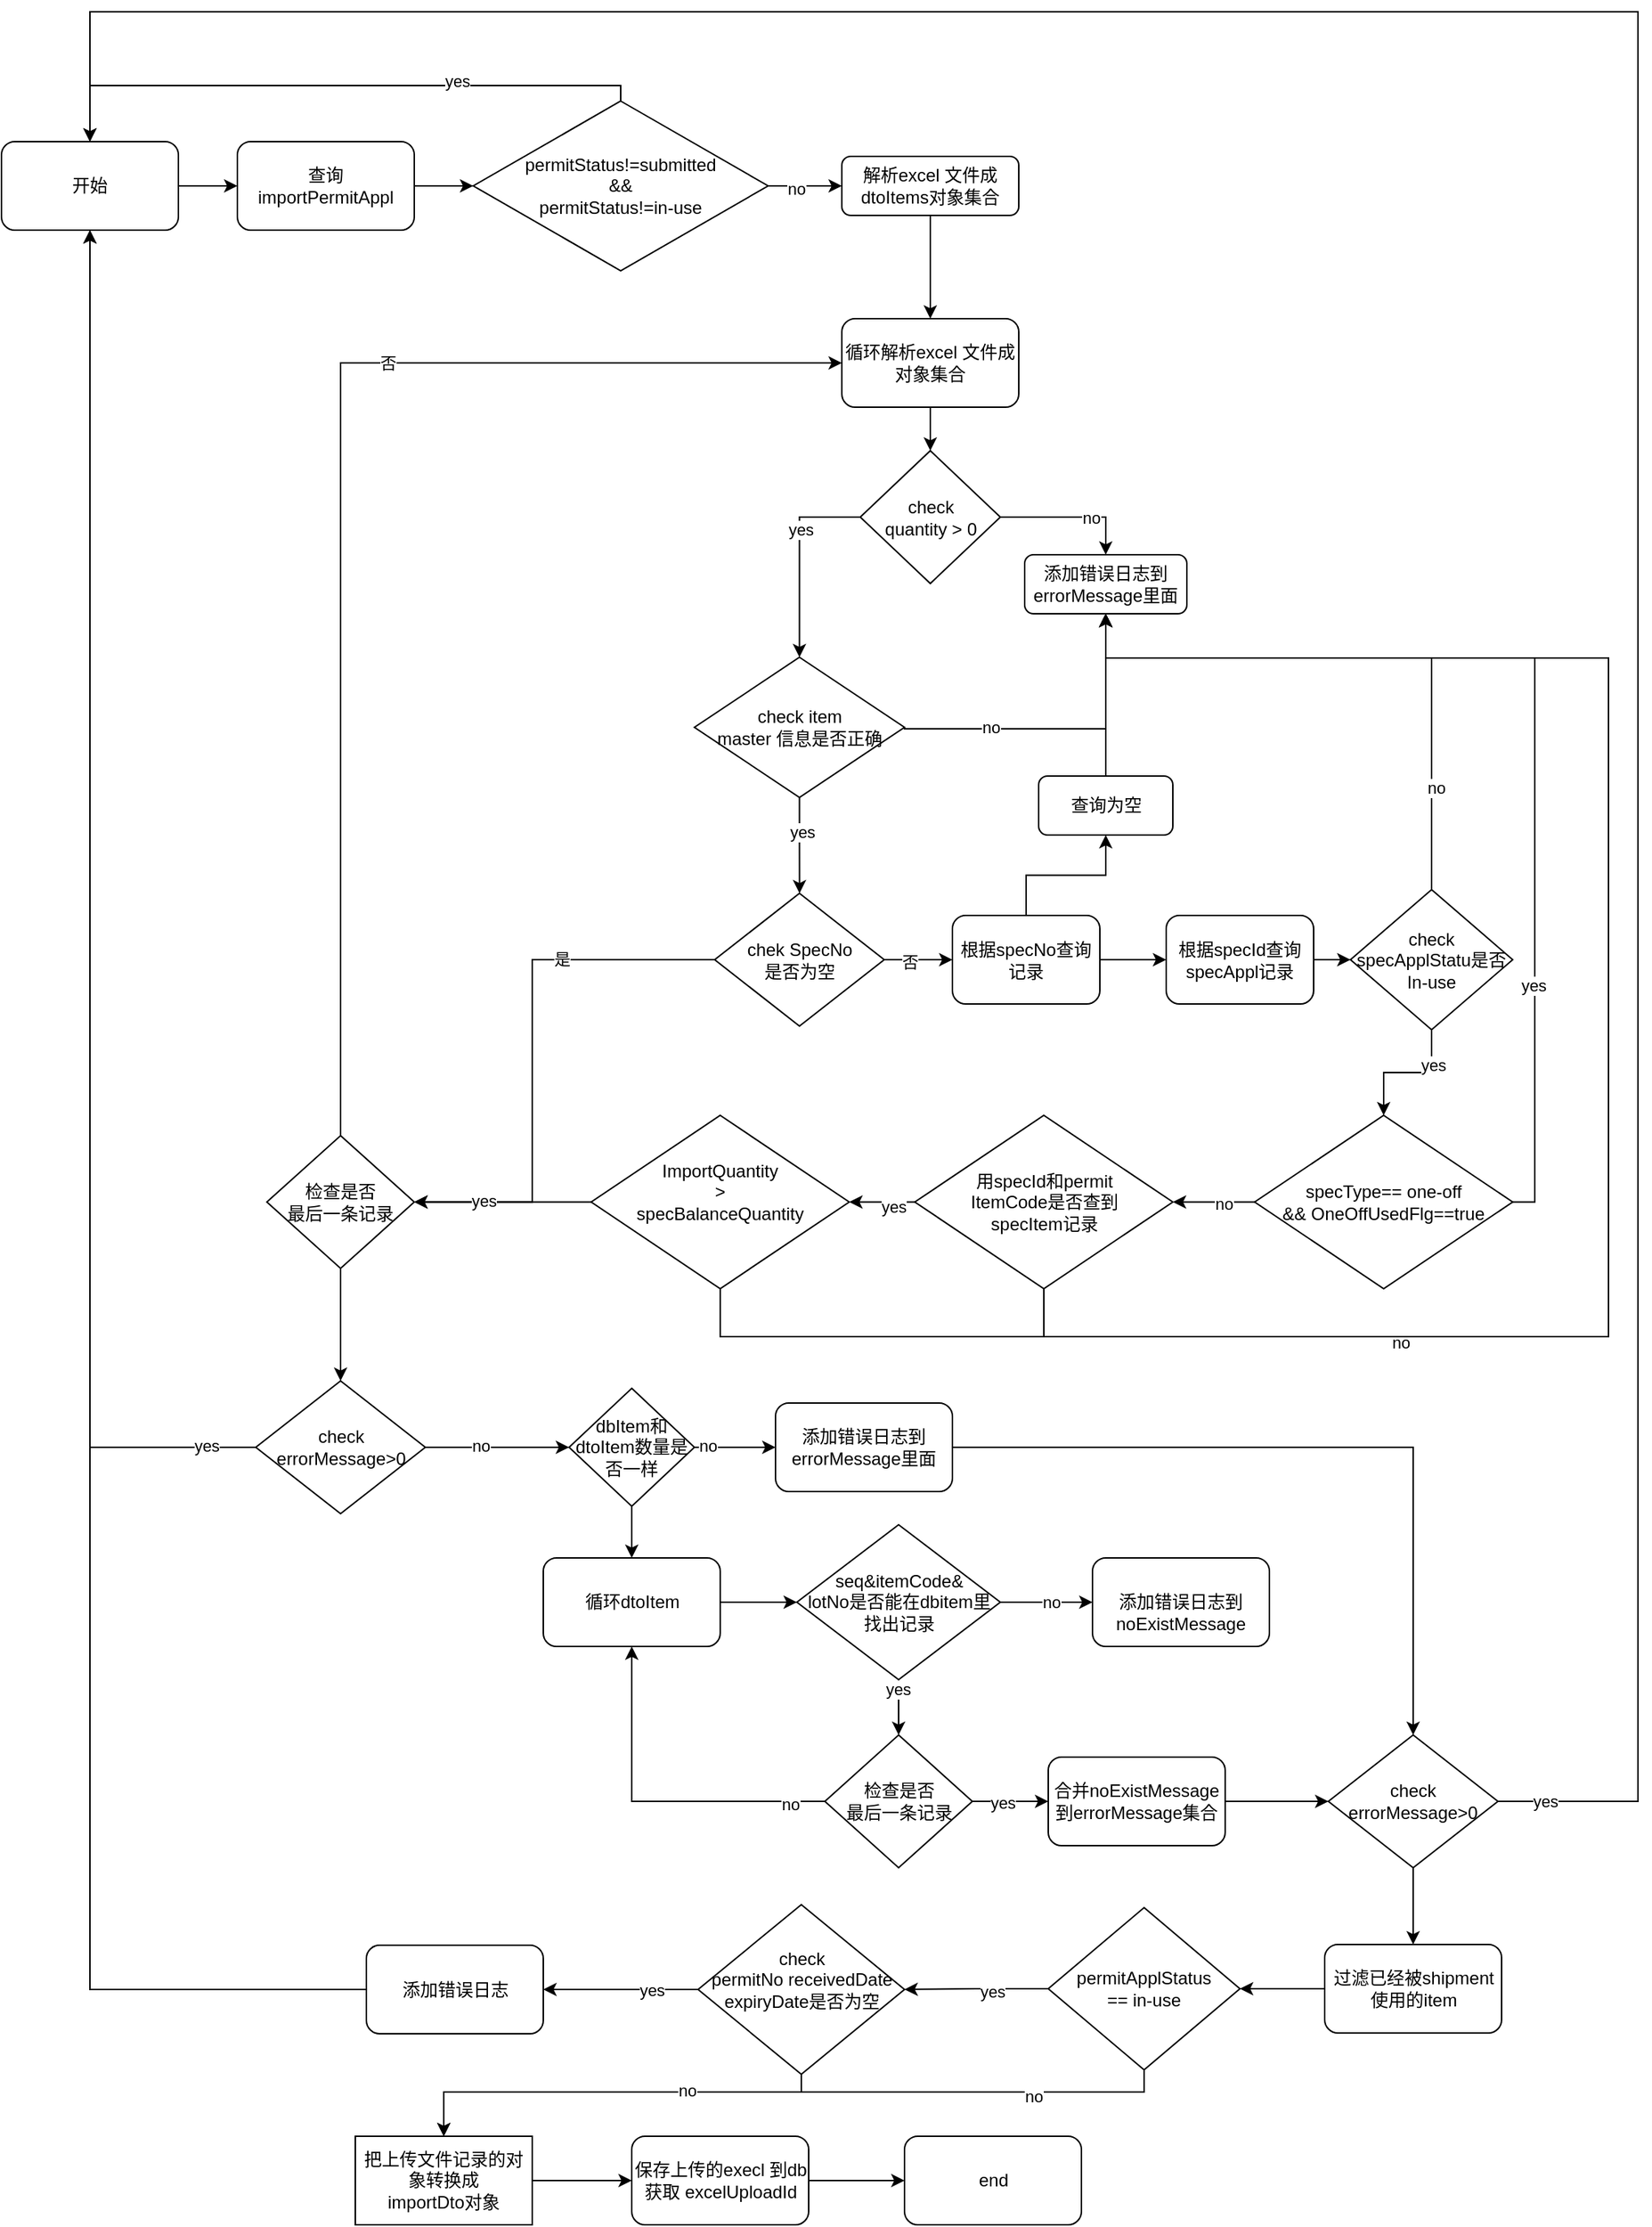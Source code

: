 <mxfile version="20.4.1" type="github">
  <diagram id="C5RBs43oDa-KdzZeNtuy" name="Page-1">
    <mxGraphModel dx="1422" dy="780" grid="1" gridSize="10" guides="1" tooltips="1" connect="1" arrows="1" fold="1" page="1" pageScale="1" pageWidth="1169" pageHeight="1654" math="0" shadow="0">
      <root>
        <mxCell id="WIyWlLk6GJQsqaUBKTNV-0" />
        <mxCell id="WIyWlLk6GJQsqaUBKTNV-1" parent="WIyWlLk6GJQsqaUBKTNV-0" />
        <mxCell id="nQuOsH5TMNyaBFGdxfSk-2" value="" style="edgeStyle=orthogonalEdgeStyle;rounded=0;orthogonalLoop=1;jettySize=auto;html=1;" parent="WIyWlLk6GJQsqaUBKTNV-1" source="nQuOsH5TMNyaBFGdxfSk-0" target="nQuOsH5TMNyaBFGdxfSk-1" edge="1">
          <mxGeometry relative="1" as="geometry" />
        </mxCell>
        <mxCell id="nQuOsH5TMNyaBFGdxfSk-0" value="开始" style="rounded=1;whiteSpace=wrap;html=1;" parent="WIyWlLk6GJQsqaUBKTNV-1" vertex="1">
          <mxGeometry x="20" y="158" width="120" height="60" as="geometry" />
        </mxCell>
        <mxCell id="nQuOsH5TMNyaBFGdxfSk-4" value="" style="edgeStyle=orthogonalEdgeStyle;rounded=0;orthogonalLoop=1;jettySize=auto;html=1;" parent="WIyWlLk6GJQsqaUBKTNV-1" source="nQuOsH5TMNyaBFGdxfSk-1" target="nQuOsH5TMNyaBFGdxfSk-3" edge="1">
          <mxGeometry relative="1" as="geometry" />
        </mxCell>
        <mxCell id="nQuOsH5TMNyaBFGdxfSk-1" value="&lt;div&gt;查询&lt;/div&gt;&lt;div&gt;importPermitAppl&lt;br&gt;&lt;/div&gt;" style="rounded=1;whiteSpace=wrap;html=1;" parent="WIyWlLk6GJQsqaUBKTNV-1" vertex="1">
          <mxGeometry x="180" y="158" width="120" height="60" as="geometry" />
        </mxCell>
        <mxCell id="nQuOsH5TMNyaBFGdxfSk-5" style="edgeStyle=orthogonalEdgeStyle;rounded=0;orthogonalLoop=1;jettySize=auto;html=1;exitX=0.5;exitY=0;exitDx=0;exitDy=0;entryX=0.5;entryY=0;entryDx=0;entryDy=0;" parent="WIyWlLk6GJQsqaUBKTNV-1" source="nQuOsH5TMNyaBFGdxfSk-3" target="nQuOsH5TMNyaBFGdxfSk-0" edge="1">
          <mxGeometry relative="1" as="geometry">
            <Array as="points">
              <mxPoint x="440" y="120" />
              <mxPoint x="80" y="120" />
            </Array>
          </mxGeometry>
        </mxCell>
        <mxCell id="nQuOsH5TMNyaBFGdxfSk-6" value="yes" style="edgeLabel;html=1;align=center;verticalAlign=middle;resizable=0;points=[];" parent="nQuOsH5TMNyaBFGdxfSk-5" vertex="1" connectable="0">
          <mxGeometry x="-0.399" y="-3" relative="1" as="geometry">
            <mxPoint x="1" as="offset" />
          </mxGeometry>
        </mxCell>
        <mxCell id="nQuOsH5TMNyaBFGdxfSk-8" value="" style="edgeStyle=orthogonalEdgeStyle;rounded=0;orthogonalLoop=1;jettySize=auto;html=1;entryX=0;entryY=0.5;entryDx=0;entryDy=0;" parent="WIyWlLk6GJQsqaUBKTNV-1" source="nQuOsH5TMNyaBFGdxfSk-3" target="nQuOsH5TMNyaBFGdxfSk-11" edge="1">
          <mxGeometry relative="1" as="geometry">
            <mxPoint x="720" y="188" as="targetPoint" />
          </mxGeometry>
        </mxCell>
        <mxCell id="nQuOsH5TMNyaBFGdxfSk-9" value="no" style="edgeLabel;html=1;align=center;verticalAlign=middle;resizable=0;points=[];" parent="nQuOsH5TMNyaBFGdxfSk-8" vertex="1" connectable="0">
          <mxGeometry x="-0.233" y="-2" relative="1" as="geometry">
            <mxPoint as="offset" />
          </mxGeometry>
        </mxCell>
        <mxCell id="nQuOsH5TMNyaBFGdxfSk-3" value="&lt;div&gt;permitStatus!=submitted&lt;/div&gt;&lt;div&gt;&amp;amp;&amp;amp;&lt;/div&gt;&lt;div&gt;permitStatus!=in-use&lt;/div&gt;" style="rhombus;whiteSpace=wrap;html=1;" parent="WIyWlLk6GJQsqaUBKTNV-1" vertex="1">
          <mxGeometry x="340" y="130.5" width="200" height="115" as="geometry" />
        </mxCell>
        <mxCell id="nQuOsH5TMNyaBFGdxfSk-58" value="" style="edgeStyle=orthogonalEdgeStyle;rounded=0;orthogonalLoop=1;jettySize=auto;html=1;" parent="WIyWlLk6GJQsqaUBKTNV-1" source="nQuOsH5TMNyaBFGdxfSk-11" target="nQuOsH5TMNyaBFGdxfSk-25" edge="1">
          <mxGeometry relative="1" as="geometry" />
        </mxCell>
        <mxCell id="nQuOsH5TMNyaBFGdxfSk-11" value="解析excel 文件成dtoItems对象集合" style="rounded=1;whiteSpace=wrap;html=1;fontSize=12;glass=0;strokeWidth=1;shadow=0;" parent="WIyWlLk6GJQsqaUBKTNV-1" vertex="1">
          <mxGeometry x="590" y="168" width="120" height="40" as="geometry" />
        </mxCell>
        <mxCell id="nQuOsH5TMNyaBFGdxfSk-13" value="" style="edgeStyle=orthogonalEdgeStyle;rounded=0;orthogonalLoop=1;jettySize=auto;html=1;entryX=0.5;entryY=0;entryDx=0;entryDy=0;" parent="WIyWlLk6GJQsqaUBKTNV-1" source="nQuOsH5TMNyaBFGdxfSk-17" target="nQuOsH5TMNyaBFGdxfSk-23" edge="1">
          <mxGeometry relative="1" as="geometry">
            <mxPoint x="510" y="323" as="targetPoint" />
          </mxGeometry>
        </mxCell>
        <mxCell id="nQuOsH5TMNyaBFGdxfSk-14" value="no" style="edgeLabel;html=1;align=center;verticalAlign=middle;resizable=0;points=[];" parent="nQuOsH5TMNyaBFGdxfSk-13" vertex="1" connectable="0">
          <mxGeometry x="-0.774" y="-2" relative="1" as="geometry">
            <mxPoint x="50" y="-2" as="offset" />
          </mxGeometry>
        </mxCell>
        <mxCell id="nQuOsH5TMNyaBFGdxfSk-15" value="" style="edgeStyle=orthogonalEdgeStyle;rounded=0;orthogonalLoop=1;jettySize=auto;html=1;exitX=0;exitY=0.5;exitDx=0;exitDy=0;" parent="WIyWlLk6GJQsqaUBKTNV-1" source="nQuOsH5TMNyaBFGdxfSk-17" target="nQuOsH5TMNyaBFGdxfSk-22" edge="1">
          <mxGeometry relative="1" as="geometry" />
        </mxCell>
        <mxCell id="nQuOsH5TMNyaBFGdxfSk-16" value="yes" style="edgeLabel;html=1;align=center;verticalAlign=middle;resizable=0;points=[];" parent="nQuOsH5TMNyaBFGdxfSk-15" vertex="1" connectable="0">
          <mxGeometry x="-0.271" relative="1" as="geometry">
            <mxPoint as="offset" />
          </mxGeometry>
        </mxCell>
        <mxCell id="nQuOsH5TMNyaBFGdxfSk-17" value="&lt;div&gt;check &lt;br&gt;&lt;/div&gt;&lt;div&gt;quantity &amp;gt; 0&lt;br&gt;&lt;/div&gt;" style="rhombus;whiteSpace=wrap;html=1;" parent="WIyWlLk6GJQsqaUBKTNV-1" vertex="1">
          <mxGeometry x="602.5" y="367.5" width="95" height="90" as="geometry" />
        </mxCell>
        <mxCell id="nQuOsH5TMNyaBFGdxfSk-18" value="" style="edgeStyle=orthogonalEdgeStyle;rounded=0;orthogonalLoop=1;jettySize=auto;html=1;" parent="WIyWlLk6GJQsqaUBKTNV-1" source="nQuOsH5TMNyaBFGdxfSk-22" target="nQuOsH5TMNyaBFGdxfSk-30" edge="1">
          <mxGeometry relative="1" as="geometry">
            <mxPoint x="561.25" y="717.5" as="targetPoint" />
          </mxGeometry>
        </mxCell>
        <mxCell id="nQuOsH5TMNyaBFGdxfSk-19" value="yes" style="edgeLabel;html=1;align=center;verticalAlign=middle;resizable=0;points=[];" parent="nQuOsH5TMNyaBFGdxfSk-18" vertex="1" connectable="0">
          <mxGeometry x="-0.282" y="1" relative="1" as="geometry">
            <mxPoint as="offset" />
          </mxGeometry>
        </mxCell>
        <mxCell id="nQuOsH5TMNyaBFGdxfSk-20" value="" style="edgeStyle=orthogonalEdgeStyle;rounded=0;orthogonalLoop=1;jettySize=auto;html=1;entryX=0.5;entryY=1;entryDx=0;entryDy=0;exitX=1;exitY=0.5;exitDx=0;exitDy=0;" parent="WIyWlLk6GJQsqaUBKTNV-1" source="nQuOsH5TMNyaBFGdxfSk-22" target="nQuOsH5TMNyaBFGdxfSk-23" edge="1">
          <mxGeometry relative="1" as="geometry">
            <mxPoint x="462.5" y="500.5" as="targetPoint" />
            <Array as="points">
              <mxPoint x="769" y="556" />
            </Array>
          </mxGeometry>
        </mxCell>
        <mxCell id="nQuOsH5TMNyaBFGdxfSk-21" value="no" style="edgeLabel;html=1;align=center;verticalAlign=middle;resizable=0;points=[];" parent="nQuOsH5TMNyaBFGdxfSk-20" vertex="1" connectable="0">
          <mxGeometry x="0.164" y="-3" relative="1" as="geometry">
            <mxPoint x="-66" y="-4" as="offset" />
          </mxGeometry>
        </mxCell>
        <mxCell id="nQuOsH5TMNyaBFGdxfSk-22" value="&lt;div&gt;check item &lt;br&gt;&lt;/div&gt;master 信息是否正确" style="rhombus;whiteSpace=wrap;html=1;" parent="WIyWlLk6GJQsqaUBKTNV-1" vertex="1">
          <mxGeometry x="490" y="507.5" width="142.5" height="95" as="geometry" />
        </mxCell>
        <mxCell id="nQuOsH5TMNyaBFGdxfSk-23" value="添加错误日志到errorMessage里面" style="rounded=1;whiteSpace=wrap;html=1;" parent="WIyWlLk6GJQsqaUBKTNV-1" vertex="1">
          <mxGeometry x="714" y="438" width="110" height="40" as="geometry" />
        </mxCell>
        <mxCell id="nQuOsH5TMNyaBFGdxfSk-24" value="" style="edgeStyle=orthogonalEdgeStyle;rounded=0;orthogonalLoop=1;jettySize=auto;html=1;" parent="WIyWlLk6GJQsqaUBKTNV-1" source="nQuOsH5TMNyaBFGdxfSk-25" target="nQuOsH5TMNyaBFGdxfSk-17" edge="1">
          <mxGeometry relative="1" as="geometry" />
        </mxCell>
        <mxCell id="nQuOsH5TMNyaBFGdxfSk-25" value="循环解析excel 文件成对象集合" style="rounded=1;whiteSpace=wrap;html=1;" parent="WIyWlLk6GJQsqaUBKTNV-1" vertex="1">
          <mxGeometry x="590" y="278" width="120" height="60" as="geometry" />
        </mxCell>
        <mxCell id="nQuOsH5TMNyaBFGdxfSk-26" value="" style="edgeStyle=orthogonalEdgeStyle;rounded=0;orthogonalLoop=1;jettySize=auto;html=1;entryX=0;entryY=0.5;entryDx=0;entryDy=0;" parent="WIyWlLk6GJQsqaUBKTNV-1" source="nQuOsH5TMNyaBFGdxfSk-30" target="nQuOsH5TMNyaBFGdxfSk-33" edge="1">
          <mxGeometry relative="1" as="geometry">
            <mxPoint x="762.5" y="718" as="targetPoint" />
          </mxGeometry>
        </mxCell>
        <mxCell id="nQuOsH5TMNyaBFGdxfSk-27" value="&lt;div&gt;否&lt;/div&gt;" style="edgeLabel;html=1;align=center;verticalAlign=middle;resizable=0;points=[];" parent="nQuOsH5TMNyaBFGdxfSk-26" vertex="1" connectable="0">
          <mxGeometry x="-0.263" y="-1" relative="1" as="geometry">
            <mxPoint as="offset" />
          </mxGeometry>
        </mxCell>
        <mxCell id="nQuOsH5TMNyaBFGdxfSk-28" value="" style="edgeStyle=orthogonalEdgeStyle;rounded=0;orthogonalLoop=1;jettySize=auto;html=1;entryX=1;entryY=0.5;entryDx=0;entryDy=0;" parent="WIyWlLk6GJQsqaUBKTNV-1" source="nQuOsH5TMNyaBFGdxfSk-30" target="nQuOsH5TMNyaBFGdxfSk-57" edge="1">
          <mxGeometry relative="1" as="geometry">
            <mxPoint x="400" y="358" as="targetPoint" />
            <Array as="points">
              <mxPoint x="380" y="713" />
              <mxPoint x="380" y="877" />
            </Array>
          </mxGeometry>
        </mxCell>
        <mxCell id="nQuOsH5TMNyaBFGdxfSk-29" value="是" style="edgeLabel;html=1;align=center;verticalAlign=middle;resizable=0;points=[];" parent="nQuOsH5TMNyaBFGdxfSk-28" vertex="1" connectable="0">
          <mxGeometry x="-0.432" y="-1" relative="1" as="geometry">
            <mxPoint as="offset" />
          </mxGeometry>
        </mxCell>
        <mxCell id="nQuOsH5TMNyaBFGdxfSk-30" value="&lt;div&gt;chek SpecNo&lt;/div&gt;&lt;div&gt;是否为空&lt;br&gt;&lt;/div&gt;" style="rhombus;whiteSpace=wrap;html=1;" parent="WIyWlLk6GJQsqaUBKTNV-1" vertex="1">
          <mxGeometry x="503.75" y="667.5" width="115" height="90" as="geometry" />
        </mxCell>
        <mxCell id="nQuOsH5TMNyaBFGdxfSk-31" value="" style="edgeStyle=orthogonalEdgeStyle;rounded=0;orthogonalLoop=1;jettySize=auto;html=1;entryX=0;entryY=0.5;entryDx=0;entryDy=0;" parent="WIyWlLk6GJQsqaUBKTNV-1" source="nQuOsH5TMNyaBFGdxfSk-33" target="GluQwRVqDMq_rfjNH4cU-0" edge="1">
          <mxGeometry relative="1" as="geometry">
            <mxPoint x="930" y="713" as="targetPoint" />
          </mxGeometry>
        </mxCell>
        <mxCell id="nQuOsH5TMNyaBFGdxfSk-32" value="" style="edgeStyle=orthogonalEdgeStyle;rounded=0;orthogonalLoop=1;jettySize=auto;html=1;" parent="WIyWlLk6GJQsqaUBKTNV-1" source="nQuOsH5TMNyaBFGdxfSk-33" target="nQuOsH5TMNyaBFGdxfSk-39" edge="1">
          <mxGeometry relative="1" as="geometry" />
        </mxCell>
        <mxCell id="nQuOsH5TMNyaBFGdxfSk-33" value="根据specNo查询记录" style="rounded=1;whiteSpace=wrap;html=1;" parent="WIyWlLk6GJQsqaUBKTNV-1" vertex="1">
          <mxGeometry x="665" y="682.5" width="100" height="60" as="geometry" />
        </mxCell>
        <mxCell id="nQuOsH5TMNyaBFGdxfSk-34" value="" style="edgeStyle=orthogonalEdgeStyle;rounded=0;orthogonalLoop=1;jettySize=auto;html=1;entryX=0.5;entryY=1;entryDx=0;entryDy=0;exitX=0.5;exitY=0;exitDx=0;exitDy=0;" parent="WIyWlLk6GJQsqaUBKTNV-1" source="nQuOsH5TMNyaBFGdxfSk-37" target="nQuOsH5TMNyaBFGdxfSk-23" edge="1">
          <mxGeometry relative="1" as="geometry">
            <mxPoint x="935" y="568" as="targetPoint" />
            <Array as="points">
              <mxPoint x="990" y="508" />
              <mxPoint x="769" y="508" />
            </Array>
          </mxGeometry>
        </mxCell>
        <mxCell id="nQuOsH5TMNyaBFGdxfSk-35" value="no" style="edgeLabel;html=1;align=center;verticalAlign=middle;resizable=0;points=[];" parent="nQuOsH5TMNyaBFGdxfSk-34" vertex="1" connectable="0">
          <mxGeometry x="-0.658" y="-3" relative="1" as="geometry">
            <mxPoint y="1" as="offset" />
          </mxGeometry>
        </mxCell>
        <mxCell id="nQuOsH5TMNyaBFGdxfSk-36" value="" style="edgeStyle=orthogonalEdgeStyle;rounded=0;orthogonalLoop=1;jettySize=auto;html=1;" parent="WIyWlLk6GJQsqaUBKTNV-1" source="nQuOsH5TMNyaBFGdxfSk-37" target="nQuOsH5TMNyaBFGdxfSk-44" edge="1">
          <mxGeometry relative="1" as="geometry" />
        </mxCell>
        <mxCell id="GluQwRVqDMq_rfjNH4cU-2" value="yes" style="edgeLabel;html=1;align=center;verticalAlign=middle;resizable=0;points=[];" vertex="1" connectable="0" parent="nQuOsH5TMNyaBFGdxfSk-36">
          <mxGeometry x="-0.47" y="1" relative="1" as="geometry">
            <mxPoint as="offset" />
          </mxGeometry>
        </mxCell>
        <mxCell id="nQuOsH5TMNyaBFGdxfSk-37" value="&lt;div&gt;check specApplStatu是否&lt;/div&gt;&lt;div&gt;In-use&lt;br&gt;&lt;/div&gt;" style="rhombus;whiteSpace=wrap;html=1;" parent="WIyWlLk6GJQsqaUBKTNV-1" vertex="1">
          <mxGeometry x="935" y="665" width="110" height="95" as="geometry" />
        </mxCell>
        <mxCell id="nQuOsH5TMNyaBFGdxfSk-38" value="" style="edgeStyle=orthogonalEdgeStyle;rounded=0;orthogonalLoop=1;jettySize=auto;html=1;" parent="WIyWlLk6GJQsqaUBKTNV-1" source="nQuOsH5TMNyaBFGdxfSk-39" target="nQuOsH5TMNyaBFGdxfSk-23" edge="1">
          <mxGeometry relative="1" as="geometry" />
        </mxCell>
        <mxCell id="nQuOsH5TMNyaBFGdxfSk-39" value="查询为空" style="whiteSpace=wrap;html=1;rounded=1;" parent="WIyWlLk6GJQsqaUBKTNV-1" vertex="1">
          <mxGeometry x="723.5" y="588" width="91" height="40" as="geometry" />
        </mxCell>
        <mxCell id="nQuOsH5TMNyaBFGdxfSk-40" value="" style="edgeStyle=orthogonalEdgeStyle;rounded=0;orthogonalLoop=1;jettySize=auto;html=1;entryX=0.5;entryY=1;entryDx=0;entryDy=0;" parent="WIyWlLk6GJQsqaUBKTNV-1" source="nQuOsH5TMNyaBFGdxfSk-44" target="nQuOsH5TMNyaBFGdxfSk-23" edge="1">
          <mxGeometry relative="1" as="geometry">
            <mxPoint x="990" y="508" as="targetPoint" />
            <Array as="points">
              <mxPoint x="1060" y="877" />
              <mxPoint x="1060" y="508" />
              <mxPoint x="769" y="508" />
            </Array>
          </mxGeometry>
        </mxCell>
        <mxCell id="nQuOsH5TMNyaBFGdxfSk-41" value="yes" style="edgeLabel;html=1;align=center;verticalAlign=middle;resizable=0;points=[];" parent="nQuOsH5TMNyaBFGdxfSk-40" vertex="1" connectable="0">
          <mxGeometry x="-0.309" y="1" relative="1" as="geometry">
            <mxPoint y="81" as="offset" />
          </mxGeometry>
        </mxCell>
        <mxCell id="nQuOsH5TMNyaBFGdxfSk-42" value="" style="edgeStyle=orthogonalEdgeStyle;rounded=0;orthogonalLoop=1;jettySize=auto;html=1;" parent="WIyWlLk6GJQsqaUBKTNV-1" source="nQuOsH5TMNyaBFGdxfSk-44" target="nQuOsH5TMNyaBFGdxfSk-49" edge="1">
          <mxGeometry relative="1" as="geometry" />
        </mxCell>
        <mxCell id="nQuOsH5TMNyaBFGdxfSk-43" value="no" style="edgeLabel;html=1;align=center;verticalAlign=middle;resizable=0;points=[];" parent="nQuOsH5TMNyaBFGdxfSk-42" vertex="1" connectable="0">
          <mxGeometry x="-0.241" y="1" relative="1" as="geometry">
            <mxPoint as="offset" />
          </mxGeometry>
        </mxCell>
        <mxCell id="nQuOsH5TMNyaBFGdxfSk-44" value="&lt;div&gt;specType== one-off&lt;/div&gt;&lt;div&gt;&amp;amp;&amp;amp; OneOffUsedFlg==true&lt;/div&gt;" style="rhombus;whiteSpace=wrap;html=1;" parent="WIyWlLk6GJQsqaUBKTNV-1" vertex="1">
          <mxGeometry x="870" y="818" width="175" height="117.5" as="geometry" />
        </mxCell>
        <mxCell id="nQuOsH5TMNyaBFGdxfSk-45" value="" style="edgeStyle=orthogonalEdgeStyle;rounded=0;orthogonalLoop=1;jettySize=auto;html=1;entryX=0.5;entryY=1;entryDx=0;entryDy=0;exitX=0.5;exitY=1;exitDx=0;exitDy=0;" parent="WIyWlLk6GJQsqaUBKTNV-1" source="nQuOsH5TMNyaBFGdxfSk-49" target="nQuOsH5TMNyaBFGdxfSk-23" edge="1">
          <mxGeometry relative="1" as="geometry">
            <mxPoint x="680" y="1058" as="targetPoint" />
            <Array as="points">
              <mxPoint x="727" y="968" />
              <mxPoint x="1110" y="968" />
              <mxPoint x="1110" y="508" />
              <mxPoint x="769" y="508" />
            </Array>
          </mxGeometry>
        </mxCell>
        <mxCell id="nQuOsH5TMNyaBFGdxfSk-46" value="no" style="edgeLabel;html=1;align=center;verticalAlign=middle;resizable=0;points=[];" parent="nQuOsH5TMNyaBFGdxfSk-45" vertex="1" connectable="0">
          <mxGeometry x="-0.561" y="-4" relative="1" as="geometry">
            <mxPoint x="1" as="offset" />
          </mxGeometry>
        </mxCell>
        <mxCell id="nQuOsH5TMNyaBFGdxfSk-47" value="" style="edgeStyle=orthogonalEdgeStyle;rounded=0;orthogonalLoop=1;jettySize=auto;html=1;" parent="WIyWlLk6GJQsqaUBKTNV-1" source="nQuOsH5TMNyaBFGdxfSk-49" target="nQuOsH5TMNyaBFGdxfSk-53" edge="1">
          <mxGeometry relative="1" as="geometry" />
        </mxCell>
        <mxCell id="nQuOsH5TMNyaBFGdxfSk-48" value="yes" style="edgeLabel;html=1;align=center;verticalAlign=middle;resizable=0;points=[];" parent="nQuOsH5TMNyaBFGdxfSk-47" vertex="1" connectable="0">
          <mxGeometry x="-0.271" y="3" relative="1" as="geometry">
            <mxPoint x="1" as="offset" />
          </mxGeometry>
        </mxCell>
        <mxCell id="nQuOsH5TMNyaBFGdxfSk-49" value="&lt;div&gt;用specId和permit&lt;/div&gt;&lt;div&gt;ItemCode是否查到&lt;/div&gt;&lt;div&gt;specItem记录&lt;br&gt;&lt;/div&gt;" style="rhombus;whiteSpace=wrap;html=1;" parent="WIyWlLk6GJQsqaUBKTNV-1" vertex="1">
          <mxGeometry x="639.5" y="818" width="175" height="117.5" as="geometry" />
        </mxCell>
        <mxCell id="nQuOsH5TMNyaBFGdxfSk-50" value="" style="edgeStyle=orthogonalEdgeStyle;rounded=0;orthogonalLoop=1;jettySize=auto;html=1;entryX=0.5;entryY=1;entryDx=0;entryDy=0;exitX=0.5;exitY=1;exitDx=0;exitDy=0;" parent="WIyWlLk6GJQsqaUBKTNV-1" source="nQuOsH5TMNyaBFGdxfSk-53" target="nQuOsH5TMNyaBFGdxfSk-23" edge="1">
          <mxGeometry relative="1" as="geometry">
            <mxPoint x="477.5" y="1044.25" as="targetPoint" />
            <Array as="points">
              <mxPoint x="508" y="968" />
              <mxPoint x="1110" y="968" />
              <mxPoint x="1110" y="508" />
              <mxPoint x="769" y="508" />
            </Array>
          </mxGeometry>
        </mxCell>
        <mxCell id="nQuOsH5TMNyaBFGdxfSk-51" value="" style="edgeStyle=orthogonalEdgeStyle;rounded=0;orthogonalLoop=1;jettySize=auto;html=1;entryX=1;entryY=0.5;entryDx=0;entryDy=0;" parent="WIyWlLk6GJQsqaUBKTNV-1" source="nQuOsH5TMNyaBFGdxfSk-53" target="nQuOsH5TMNyaBFGdxfSk-57" edge="1">
          <mxGeometry relative="1" as="geometry">
            <mxPoint x="390" y="876.8" as="targetPoint" />
          </mxGeometry>
        </mxCell>
        <mxCell id="nQuOsH5TMNyaBFGdxfSk-52" value="yes" style="edgeLabel;html=1;align=center;verticalAlign=middle;resizable=0;points=[];" parent="nQuOsH5TMNyaBFGdxfSk-51" vertex="1" connectable="0">
          <mxGeometry x="0.227" y="-1" relative="1" as="geometry">
            <mxPoint as="offset" />
          </mxGeometry>
        </mxCell>
        <mxCell id="nQuOsH5TMNyaBFGdxfSk-53" value="&lt;div&gt;ImportQuantity&lt;/div&gt;&lt;div&gt;&amp;gt;&lt;br&gt;&lt;/div&gt;&lt;div&gt;specBalanceQuantity&lt;/div&gt;&lt;div&gt;&lt;br&gt;&lt;/div&gt;" style="rhombus;whiteSpace=wrap;html=1;" parent="WIyWlLk6GJQsqaUBKTNV-1" vertex="1">
          <mxGeometry x="420" y="818" width="175" height="117.5" as="geometry" />
        </mxCell>
        <mxCell id="nQuOsH5TMNyaBFGdxfSk-54" value="" style="edgeStyle=orthogonalEdgeStyle;rounded=0;orthogonalLoop=1;jettySize=auto;html=1;entryX=0;entryY=0.5;entryDx=0;entryDy=0;exitX=0.5;exitY=0;exitDx=0;exitDy=0;" parent="WIyWlLk6GJQsqaUBKTNV-1" source="nQuOsH5TMNyaBFGdxfSk-57" target="nQuOsH5TMNyaBFGdxfSk-25" edge="1">
          <mxGeometry relative="1" as="geometry">
            <mxPoint x="320" y="736.75" as="targetPoint" />
            <Array as="points">
              <mxPoint x="250" y="308" />
            </Array>
          </mxGeometry>
        </mxCell>
        <mxCell id="nQuOsH5TMNyaBFGdxfSk-55" value="否" style="edgeLabel;html=1;align=center;verticalAlign=middle;resizable=0;points=[];" parent="nQuOsH5TMNyaBFGdxfSk-54" vertex="1" connectable="0">
          <mxGeometry x="0.286" relative="1" as="geometry">
            <mxPoint as="offset" />
          </mxGeometry>
        </mxCell>
        <mxCell id="nQuOsH5TMNyaBFGdxfSk-60" value="" style="edgeStyle=orthogonalEdgeStyle;rounded=0;orthogonalLoop=1;jettySize=auto;html=1;" parent="WIyWlLk6GJQsqaUBKTNV-1" source="nQuOsH5TMNyaBFGdxfSk-57" target="nQuOsH5TMNyaBFGdxfSk-59" edge="1">
          <mxGeometry relative="1" as="geometry" />
        </mxCell>
        <mxCell id="nQuOsH5TMNyaBFGdxfSk-57" value="&lt;div&gt;检查是否&lt;/div&gt;&lt;div&gt;最后一条记录&lt;br&gt;&lt;/div&gt;" style="rhombus;whiteSpace=wrap;html=1;" parent="WIyWlLk6GJQsqaUBKTNV-1" vertex="1">
          <mxGeometry x="200" y="831.75" width="100" height="90" as="geometry" />
        </mxCell>
        <mxCell id="nQuOsH5TMNyaBFGdxfSk-61" style="edgeStyle=orthogonalEdgeStyle;rounded=0;orthogonalLoop=1;jettySize=auto;html=1;exitX=0;exitY=0.5;exitDx=0;exitDy=0;" parent="WIyWlLk6GJQsqaUBKTNV-1" source="nQuOsH5TMNyaBFGdxfSk-59" target="nQuOsH5TMNyaBFGdxfSk-0" edge="1">
          <mxGeometry relative="1" as="geometry" />
        </mxCell>
        <mxCell id="nQuOsH5TMNyaBFGdxfSk-62" value="yes" style="edgeLabel;html=1;align=center;verticalAlign=middle;resizable=0;points=[];" parent="nQuOsH5TMNyaBFGdxfSk-61" vertex="1" connectable="0">
          <mxGeometry x="-0.926" y="-1" relative="1" as="geometry">
            <mxPoint x="1" as="offset" />
          </mxGeometry>
        </mxCell>
        <mxCell id="nQuOsH5TMNyaBFGdxfSk-65" value="" style="edgeStyle=orthogonalEdgeStyle;rounded=0;orthogonalLoop=1;jettySize=auto;html=1;" parent="WIyWlLk6GJQsqaUBKTNV-1" source="nQuOsH5TMNyaBFGdxfSk-59" target="nQuOsH5TMNyaBFGdxfSk-64" edge="1">
          <mxGeometry relative="1" as="geometry" />
        </mxCell>
        <mxCell id="nQuOsH5TMNyaBFGdxfSk-66" value="no" style="edgeLabel;html=1;align=center;verticalAlign=middle;resizable=0;points=[];" parent="nQuOsH5TMNyaBFGdxfSk-65" vertex="1" connectable="0">
          <mxGeometry x="-0.251" y="1" relative="1" as="geometry">
            <mxPoint x="1" as="offset" />
          </mxGeometry>
        </mxCell>
        <mxCell id="nQuOsH5TMNyaBFGdxfSk-59" value="&lt;div&gt;check&lt;/div&gt;&lt;div&gt;errorMessage&amp;gt;0&lt;/div&gt;" style="rhombus;whiteSpace=wrap;html=1;" parent="WIyWlLk6GJQsqaUBKTNV-1" vertex="1">
          <mxGeometry x="192.5" y="998" width="115" height="90" as="geometry" />
        </mxCell>
        <mxCell id="nQuOsH5TMNyaBFGdxfSk-68" value="" style="edgeStyle=orthogonalEdgeStyle;rounded=0;orthogonalLoop=1;jettySize=auto;html=1;" parent="WIyWlLk6GJQsqaUBKTNV-1" source="nQuOsH5TMNyaBFGdxfSk-64" target="nQuOsH5TMNyaBFGdxfSk-67" edge="1">
          <mxGeometry relative="1" as="geometry" />
        </mxCell>
        <mxCell id="nQuOsH5TMNyaBFGdxfSk-69" value="no" style="edgeLabel;html=1;align=center;verticalAlign=middle;resizable=0;points=[];" parent="nQuOsH5TMNyaBFGdxfSk-68" vertex="1" connectable="0">
          <mxGeometry x="-0.664" y="1" relative="1" as="geometry">
            <mxPoint as="offset" />
          </mxGeometry>
        </mxCell>
        <mxCell id="nQuOsH5TMNyaBFGdxfSk-71" value="" style="edgeStyle=orthogonalEdgeStyle;rounded=0;orthogonalLoop=1;jettySize=auto;html=1;" parent="WIyWlLk6GJQsqaUBKTNV-1" source="nQuOsH5TMNyaBFGdxfSk-64" target="nQuOsH5TMNyaBFGdxfSk-70" edge="1">
          <mxGeometry relative="1" as="geometry" />
        </mxCell>
        <mxCell id="nQuOsH5TMNyaBFGdxfSk-64" value="&lt;div&gt;dbItem和&lt;/div&gt;&lt;div&gt;dtoItem数量是否一样&lt;br&gt;&lt;/div&gt;" style="rhombus;whiteSpace=wrap;html=1;" parent="WIyWlLk6GJQsqaUBKTNV-1" vertex="1">
          <mxGeometry x="405" y="1003" width="85" height="80" as="geometry" />
        </mxCell>
        <mxCell id="nQuOsH5TMNyaBFGdxfSk-89" style="edgeStyle=orthogonalEdgeStyle;rounded=0;orthogonalLoop=1;jettySize=auto;html=1;entryX=0.5;entryY=0;entryDx=0;entryDy=0;" parent="WIyWlLk6GJQsqaUBKTNV-1" source="nQuOsH5TMNyaBFGdxfSk-67" target="nQuOsH5TMNyaBFGdxfSk-91" edge="1">
          <mxGeometry relative="1" as="geometry">
            <mxPoint x="972.5" y="1243" as="targetPoint" />
          </mxGeometry>
        </mxCell>
        <mxCell id="nQuOsH5TMNyaBFGdxfSk-67" value="添加错误日志到errorMessage里面" style="rounded=1;whiteSpace=wrap;html=1;" parent="WIyWlLk6GJQsqaUBKTNV-1" vertex="1">
          <mxGeometry x="545" y="1013" width="120" height="60" as="geometry" />
        </mxCell>
        <mxCell id="nQuOsH5TMNyaBFGdxfSk-73" value="" style="edgeStyle=orthogonalEdgeStyle;rounded=0;orthogonalLoop=1;jettySize=auto;html=1;" parent="WIyWlLk6GJQsqaUBKTNV-1" source="nQuOsH5TMNyaBFGdxfSk-70" target="nQuOsH5TMNyaBFGdxfSk-72" edge="1">
          <mxGeometry relative="1" as="geometry" />
        </mxCell>
        <mxCell id="nQuOsH5TMNyaBFGdxfSk-70" value="循环dtoItem" style="rounded=1;whiteSpace=wrap;html=1;" parent="WIyWlLk6GJQsqaUBKTNV-1" vertex="1">
          <mxGeometry x="387.5" y="1118" width="120" height="60" as="geometry" />
        </mxCell>
        <mxCell id="nQuOsH5TMNyaBFGdxfSk-76" value="" style="edgeStyle=orthogonalEdgeStyle;rounded=0;orthogonalLoop=1;jettySize=auto;html=1;" parent="WIyWlLk6GJQsqaUBKTNV-1" source="nQuOsH5TMNyaBFGdxfSk-72" target="nQuOsH5TMNyaBFGdxfSk-75" edge="1">
          <mxGeometry relative="1" as="geometry" />
        </mxCell>
        <mxCell id="nQuOsH5TMNyaBFGdxfSk-79" value="no" style="edgeLabel;html=1;align=center;verticalAlign=middle;resizable=0;points=[];" parent="nQuOsH5TMNyaBFGdxfSk-76" vertex="1" connectable="0">
          <mxGeometry x="-0.686" y="-4" relative="1" as="geometry">
            <mxPoint x="24" y="-4" as="offset" />
          </mxGeometry>
        </mxCell>
        <mxCell id="nQuOsH5TMNyaBFGdxfSk-78" value="" style="edgeStyle=orthogonalEdgeStyle;rounded=0;orthogonalLoop=1;jettySize=auto;html=1;" parent="WIyWlLk6GJQsqaUBKTNV-1" source="nQuOsH5TMNyaBFGdxfSk-72" target="nQuOsH5TMNyaBFGdxfSk-77" edge="1">
          <mxGeometry relative="1" as="geometry" />
        </mxCell>
        <mxCell id="nQuOsH5TMNyaBFGdxfSk-80" value="yes" style="edgeLabel;html=1;align=center;verticalAlign=middle;resizable=0;points=[];" parent="nQuOsH5TMNyaBFGdxfSk-78" vertex="1" connectable="0">
          <mxGeometry x="-0.76" y="-1" relative="1" as="geometry">
            <mxPoint y="1" as="offset" />
          </mxGeometry>
        </mxCell>
        <mxCell id="nQuOsH5TMNyaBFGdxfSk-72" value="&lt;div&gt;seq&amp;amp;itemCode&amp;amp;&lt;/div&gt;&lt;div&gt;lotNo是否能在dbitem里&lt;/div&gt;&lt;div&gt;找出记录&lt;/div&gt;" style="rhombus;whiteSpace=wrap;html=1;" parent="WIyWlLk6GJQsqaUBKTNV-1" vertex="1">
          <mxGeometry x="559.5" y="1095.5" width="138" height="105" as="geometry" />
        </mxCell>
        <mxCell id="nQuOsH5TMNyaBFGdxfSk-75" value="&lt;div&gt;&lt;br&gt;&lt;/div&gt;&lt;div&gt;添加错误日志到noExistMessage&lt;/div&gt;" style="rounded=1;whiteSpace=wrap;html=1;" parent="WIyWlLk6GJQsqaUBKTNV-1" vertex="1">
          <mxGeometry x="760" y="1118" width="120" height="60" as="geometry" />
        </mxCell>
        <mxCell id="nQuOsH5TMNyaBFGdxfSk-82" value="" style="edgeStyle=orthogonalEdgeStyle;rounded=0;orthogonalLoop=1;jettySize=auto;html=1;entryX=0.5;entryY=1;entryDx=0;entryDy=0;" parent="WIyWlLk6GJQsqaUBKTNV-1" source="nQuOsH5TMNyaBFGdxfSk-77" target="nQuOsH5TMNyaBFGdxfSk-70" edge="1">
          <mxGeometry relative="1" as="geometry">
            <mxPoint x="240" y="1283" as="targetPoint" />
          </mxGeometry>
        </mxCell>
        <mxCell id="nQuOsH5TMNyaBFGdxfSk-83" value="no" style="edgeLabel;html=1;align=center;verticalAlign=middle;resizable=0;points=[];" parent="nQuOsH5TMNyaBFGdxfSk-82" vertex="1" connectable="0">
          <mxGeometry x="-0.796" y="2" relative="1" as="geometry">
            <mxPoint as="offset" />
          </mxGeometry>
        </mxCell>
        <mxCell id="nQuOsH5TMNyaBFGdxfSk-85" value="" style="edgeStyle=orthogonalEdgeStyle;rounded=0;orthogonalLoop=1;jettySize=auto;html=1;" parent="WIyWlLk6GJQsqaUBKTNV-1" source="nQuOsH5TMNyaBFGdxfSk-77" target="nQuOsH5TMNyaBFGdxfSk-84" edge="1">
          <mxGeometry relative="1" as="geometry" />
        </mxCell>
        <mxCell id="nQuOsH5TMNyaBFGdxfSk-86" value="yes" style="edgeLabel;html=1;align=center;verticalAlign=middle;resizable=0;points=[];" parent="nQuOsH5TMNyaBFGdxfSk-85" vertex="1" connectable="0">
          <mxGeometry x="-0.268" y="-1" relative="1" as="geometry">
            <mxPoint x="1" as="offset" />
          </mxGeometry>
        </mxCell>
        <mxCell id="nQuOsH5TMNyaBFGdxfSk-77" value="&lt;div&gt;检查是否&lt;/div&gt;&lt;div&gt;最后一条记录&lt;br&gt;&lt;/div&gt;" style="rhombus;whiteSpace=wrap;html=1;" parent="WIyWlLk6GJQsqaUBKTNV-1" vertex="1">
          <mxGeometry x="578.5" y="1238" width="100" height="90" as="geometry" />
        </mxCell>
        <mxCell id="nQuOsH5TMNyaBFGdxfSk-88" value="" style="edgeStyle=orthogonalEdgeStyle;rounded=0;orthogonalLoop=1;jettySize=auto;html=1;entryX=0;entryY=0.5;entryDx=0;entryDy=0;" parent="WIyWlLk6GJQsqaUBKTNV-1" source="nQuOsH5TMNyaBFGdxfSk-84" target="nQuOsH5TMNyaBFGdxfSk-91" edge="1">
          <mxGeometry relative="1" as="geometry">
            <mxPoint x="932.5" y="1283" as="targetPoint" />
          </mxGeometry>
        </mxCell>
        <mxCell id="nQuOsH5TMNyaBFGdxfSk-84" value="合并noExistMessage到errorMessage集合" style="rounded=1;whiteSpace=wrap;html=1;" parent="WIyWlLk6GJQsqaUBKTNV-1" vertex="1">
          <mxGeometry x="730" y="1253" width="120" height="60" as="geometry" />
        </mxCell>
        <mxCell id="nQuOsH5TMNyaBFGdxfSk-92" style="edgeStyle=orthogonalEdgeStyle;rounded=0;orthogonalLoop=1;jettySize=auto;html=1;exitX=1;exitY=0.5;exitDx=0;exitDy=0;entryX=0.5;entryY=0;entryDx=0;entryDy=0;" parent="WIyWlLk6GJQsqaUBKTNV-1" source="nQuOsH5TMNyaBFGdxfSk-91" target="nQuOsH5TMNyaBFGdxfSk-0" edge="1">
          <mxGeometry relative="1" as="geometry">
            <Array as="points">
              <mxPoint x="1130" y="1283" />
              <mxPoint x="1130" y="70" />
              <mxPoint x="80" y="70" />
            </Array>
          </mxGeometry>
        </mxCell>
        <mxCell id="nQuOsH5TMNyaBFGdxfSk-93" value="yes" style="edgeLabel;html=1;align=center;verticalAlign=middle;resizable=0;points=[];" parent="nQuOsH5TMNyaBFGdxfSk-92" vertex="1" connectable="0">
          <mxGeometry x="-0.974" relative="1" as="geometry">
            <mxPoint as="offset" />
          </mxGeometry>
        </mxCell>
        <mxCell id="nQuOsH5TMNyaBFGdxfSk-95" value="" style="edgeStyle=orthogonalEdgeStyle;rounded=0;orthogonalLoop=1;jettySize=auto;html=1;" parent="WIyWlLk6GJQsqaUBKTNV-1" source="nQuOsH5TMNyaBFGdxfSk-91" target="nQuOsH5TMNyaBFGdxfSk-94" edge="1">
          <mxGeometry relative="1" as="geometry" />
        </mxCell>
        <mxCell id="nQuOsH5TMNyaBFGdxfSk-91" value="&lt;div&gt;check&lt;/div&gt;&lt;div&gt;errorMessage&amp;gt;0&lt;/div&gt;" style="rhombus;whiteSpace=wrap;html=1;" parent="WIyWlLk6GJQsqaUBKTNV-1" vertex="1">
          <mxGeometry x="920" y="1238" width="115" height="90" as="geometry" />
        </mxCell>
        <mxCell id="nQuOsH5TMNyaBFGdxfSk-97" value="" style="edgeStyle=orthogonalEdgeStyle;rounded=0;orthogonalLoop=1;jettySize=auto;html=1;entryX=1;entryY=0.5;entryDx=0;entryDy=0;" parent="WIyWlLk6GJQsqaUBKTNV-1" source="nQuOsH5TMNyaBFGdxfSk-94" target="nQuOsH5TMNyaBFGdxfSk-98" edge="1">
          <mxGeometry relative="1" as="geometry">
            <mxPoint x="837.5" y="1410" as="targetPoint" />
          </mxGeometry>
        </mxCell>
        <mxCell id="nQuOsH5TMNyaBFGdxfSk-94" value="&lt;div&gt;过滤已经被shipment&lt;/div&gt;&lt;div&gt;使用的item&lt;br&gt;&lt;/div&gt;" style="rounded=1;whiteSpace=wrap;html=1;" parent="WIyWlLk6GJQsqaUBKTNV-1" vertex="1">
          <mxGeometry x="917.5" y="1380" width="120" height="60" as="geometry" />
        </mxCell>
        <mxCell id="nQuOsH5TMNyaBFGdxfSk-100" value="" style="edgeStyle=orthogonalEdgeStyle;rounded=0;orthogonalLoop=1;jettySize=auto;html=1;entryX=1;entryY=0.5;entryDx=0;entryDy=0;" parent="WIyWlLk6GJQsqaUBKTNV-1" source="nQuOsH5TMNyaBFGdxfSk-98" target="nQuOsH5TMNyaBFGdxfSk-103" edge="1">
          <mxGeometry relative="1" as="geometry">
            <mxPoint x="645" y="1410" as="targetPoint" />
          </mxGeometry>
        </mxCell>
        <mxCell id="nQuOsH5TMNyaBFGdxfSk-101" value="yes" style="edgeLabel;html=1;align=center;verticalAlign=middle;resizable=0;points=[];" parent="nQuOsH5TMNyaBFGdxfSk-100" vertex="1" connectable="0">
          <mxGeometry x="-0.224" y="2" relative="1" as="geometry">
            <mxPoint as="offset" />
          </mxGeometry>
        </mxCell>
        <mxCell id="nQuOsH5TMNyaBFGdxfSk-117" style="edgeStyle=orthogonalEdgeStyle;rounded=0;orthogonalLoop=1;jettySize=auto;html=1;exitX=0.5;exitY=1;exitDx=0;exitDy=0;entryX=0.5;entryY=0;entryDx=0;entryDy=0;" parent="WIyWlLk6GJQsqaUBKTNV-1" source="nQuOsH5TMNyaBFGdxfSk-98" target="nQuOsH5TMNyaBFGdxfSk-119" edge="1">
          <mxGeometry relative="1" as="geometry">
            <mxPoint x="320" y="1500" as="targetPoint" />
            <Array as="points">
              <mxPoint x="795" y="1480" />
              <mxPoint x="320" y="1480" />
            </Array>
          </mxGeometry>
        </mxCell>
        <mxCell id="nQuOsH5TMNyaBFGdxfSk-118" value="no" style="edgeLabel;html=1;align=center;verticalAlign=middle;resizable=0;points=[];" parent="nQuOsH5TMNyaBFGdxfSk-117" vertex="1" connectable="0">
          <mxGeometry x="-0.651" y="3" relative="1" as="geometry">
            <mxPoint as="offset" />
          </mxGeometry>
        </mxCell>
        <mxCell id="nQuOsH5TMNyaBFGdxfSk-98" value="&lt;div&gt;permitApplStatus&lt;/div&gt;&lt;div&gt;== in-use&lt;br&gt;&lt;/div&gt;" style="rhombus;whiteSpace=wrap;html=1;" parent="WIyWlLk6GJQsqaUBKTNV-1" vertex="1">
          <mxGeometry x="730" y="1355" width="130" height="110" as="geometry" />
        </mxCell>
        <mxCell id="nQuOsH5TMNyaBFGdxfSk-105" value="" style="edgeStyle=orthogonalEdgeStyle;rounded=0;orthogonalLoop=1;jettySize=auto;html=1;entryX=1;entryY=0.5;entryDx=0;entryDy=0;" parent="WIyWlLk6GJQsqaUBKTNV-1" source="nQuOsH5TMNyaBFGdxfSk-103" target="nQuOsH5TMNyaBFGdxfSk-107" edge="1">
          <mxGeometry relative="1" as="geometry">
            <mxPoint x="307.5" y="1400" as="targetPoint" />
          </mxGeometry>
        </mxCell>
        <mxCell id="nQuOsH5TMNyaBFGdxfSk-106" value="yes" style="edgeLabel;html=1;align=center;verticalAlign=middle;resizable=0;points=[];" parent="nQuOsH5TMNyaBFGdxfSk-105" vertex="1" connectable="0">
          <mxGeometry x="-0.739" y="-3" relative="1" as="geometry">
            <mxPoint x="-18" y="3" as="offset" />
          </mxGeometry>
        </mxCell>
        <mxCell id="nQuOsH5TMNyaBFGdxfSk-115" style="edgeStyle=orthogonalEdgeStyle;rounded=0;orthogonalLoop=1;jettySize=auto;html=1;entryX=0.5;entryY=0;entryDx=0;entryDy=0;" parent="WIyWlLk6GJQsqaUBKTNV-1" source="nQuOsH5TMNyaBFGdxfSk-103" target="nQuOsH5TMNyaBFGdxfSk-119" edge="1">
          <mxGeometry relative="1" as="geometry">
            <mxPoint x="320" y="1500" as="targetPoint" />
            <Array as="points">
              <mxPoint x="563" y="1480" />
              <mxPoint x="320" y="1480" />
            </Array>
          </mxGeometry>
        </mxCell>
        <mxCell id="nQuOsH5TMNyaBFGdxfSk-116" value="no" style="edgeLabel;html=1;align=center;verticalAlign=middle;resizable=0;points=[];" parent="nQuOsH5TMNyaBFGdxfSk-115" vertex="1" connectable="0">
          <mxGeometry x="-0.37" y="-1" relative="1" as="geometry">
            <mxPoint as="offset" />
          </mxGeometry>
        </mxCell>
        <mxCell id="nQuOsH5TMNyaBFGdxfSk-103" value="check&lt;br&gt;&lt;div&gt;permitNo receivedDate&lt;/div&gt;&lt;div&gt;expiryDate是否为空&lt;/div&gt;&lt;div&gt;&lt;br&gt;&lt;/div&gt;" style="rhombus;whiteSpace=wrap;html=1;" parent="WIyWlLk6GJQsqaUBKTNV-1" vertex="1">
          <mxGeometry x="492.5" y="1353" width="140" height="115" as="geometry" />
        </mxCell>
        <mxCell id="nQuOsH5TMNyaBFGdxfSk-108" style="edgeStyle=orthogonalEdgeStyle;rounded=0;orthogonalLoop=1;jettySize=auto;html=1;entryX=0.5;entryY=1;entryDx=0;entryDy=0;" parent="WIyWlLk6GJQsqaUBKTNV-1" source="nQuOsH5TMNyaBFGdxfSk-107" target="nQuOsH5TMNyaBFGdxfSk-0" edge="1">
          <mxGeometry relative="1" as="geometry" />
        </mxCell>
        <mxCell id="nQuOsH5TMNyaBFGdxfSk-107" value="添加错误日志" style="rounded=1;whiteSpace=wrap;html=1;" parent="WIyWlLk6GJQsqaUBKTNV-1" vertex="1">
          <mxGeometry x="267.5" y="1380.5" width="120" height="60" as="geometry" />
        </mxCell>
        <mxCell id="nQuOsH5TMNyaBFGdxfSk-121" style="edgeStyle=orthogonalEdgeStyle;rounded=0;orthogonalLoop=1;jettySize=auto;html=1;exitX=1;exitY=0.5;exitDx=0;exitDy=0;entryX=0;entryY=0.5;entryDx=0;entryDy=0;" parent="WIyWlLk6GJQsqaUBKTNV-1" source="nQuOsH5TMNyaBFGdxfSk-119" target="nQuOsH5TMNyaBFGdxfSk-120" edge="1">
          <mxGeometry relative="1" as="geometry" />
        </mxCell>
        <mxCell id="nQuOsH5TMNyaBFGdxfSk-119" value="&lt;div&gt;把上传文件记录的对象转换成&lt;/div&gt;&lt;div&gt;importDto对象&lt;br&gt;&lt;/div&gt;" style="whiteSpace=wrap;html=1;" parent="WIyWlLk6GJQsqaUBKTNV-1" vertex="1">
          <mxGeometry x="260" y="1510" width="120" height="60" as="geometry" />
        </mxCell>
        <mxCell id="nQuOsH5TMNyaBFGdxfSk-123" style="edgeStyle=orthogonalEdgeStyle;rounded=0;orthogonalLoop=1;jettySize=auto;html=1;exitX=1;exitY=0.5;exitDx=0;exitDy=0;entryX=0;entryY=0.5;entryDx=0;entryDy=0;" parent="WIyWlLk6GJQsqaUBKTNV-1" source="nQuOsH5TMNyaBFGdxfSk-120" target="nQuOsH5TMNyaBFGdxfSk-122" edge="1">
          <mxGeometry relative="1" as="geometry" />
        </mxCell>
        <mxCell id="nQuOsH5TMNyaBFGdxfSk-120" value="&lt;div&gt;保存上传的execl 到db&lt;/div&gt;&lt;div&gt;获取 excelUploadId&lt;br&gt;&lt;/div&gt;" style="rounded=1;whiteSpace=wrap;html=1;" parent="WIyWlLk6GJQsqaUBKTNV-1" vertex="1">
          <mxGeometry x="447.5" y="1510" width="120" height="60" as="geometry" />
        </mxCell>
        <mxCell id="nQuOsH5TMNyaBFGdxfSk-122" value="end" style="rounded=1;whiteSpace=wrap;html=1;" parent="WIyWlLk6GJQsqaUBKTNV-1" vertex="1">
          <mxGeometry x="632.5" y="1510" width="120" height="60" as="geometry" />
        </mxCell>
        <mxCell id="GluQwRVqDMq_rfjNH4cU-1" style="edgeStyle=orthogonalEdgeStyle;rounded=0;orthogonalLoop=1;jettySize=auto;html=1;exitX=1;exitY=0.5;exitDx=0;exitDy=0;entryX=0;entryY=0.5;entryDx=0;entryDy=0;" edge="1" parent="WIyWlLk6GJQsqaUBKTNV-1" source="GluQwRVqDMq_rfjNH4cU-0" target="nQuOsH5TMNyaBFGdxfSk-37">
          <mxGeometry relative="1" as="geometry" />
        </mxCell>
        <mxCell id="GluQwRVqDMq_rfjNH4cU-0" value="根据specId查询specAppl记录" style="rounded=1;whiteSpace=wrap;html=1;" vertex="1" parent="WIyWlLk6GJQsqaUBKTNV-1">
          <mxGeometry x="810" y="682.5" width="100" height="60" as="geometry" />
        </mxCell>
      </root>
    </mxGraphModel>
  </diagram>
</mxfile>
